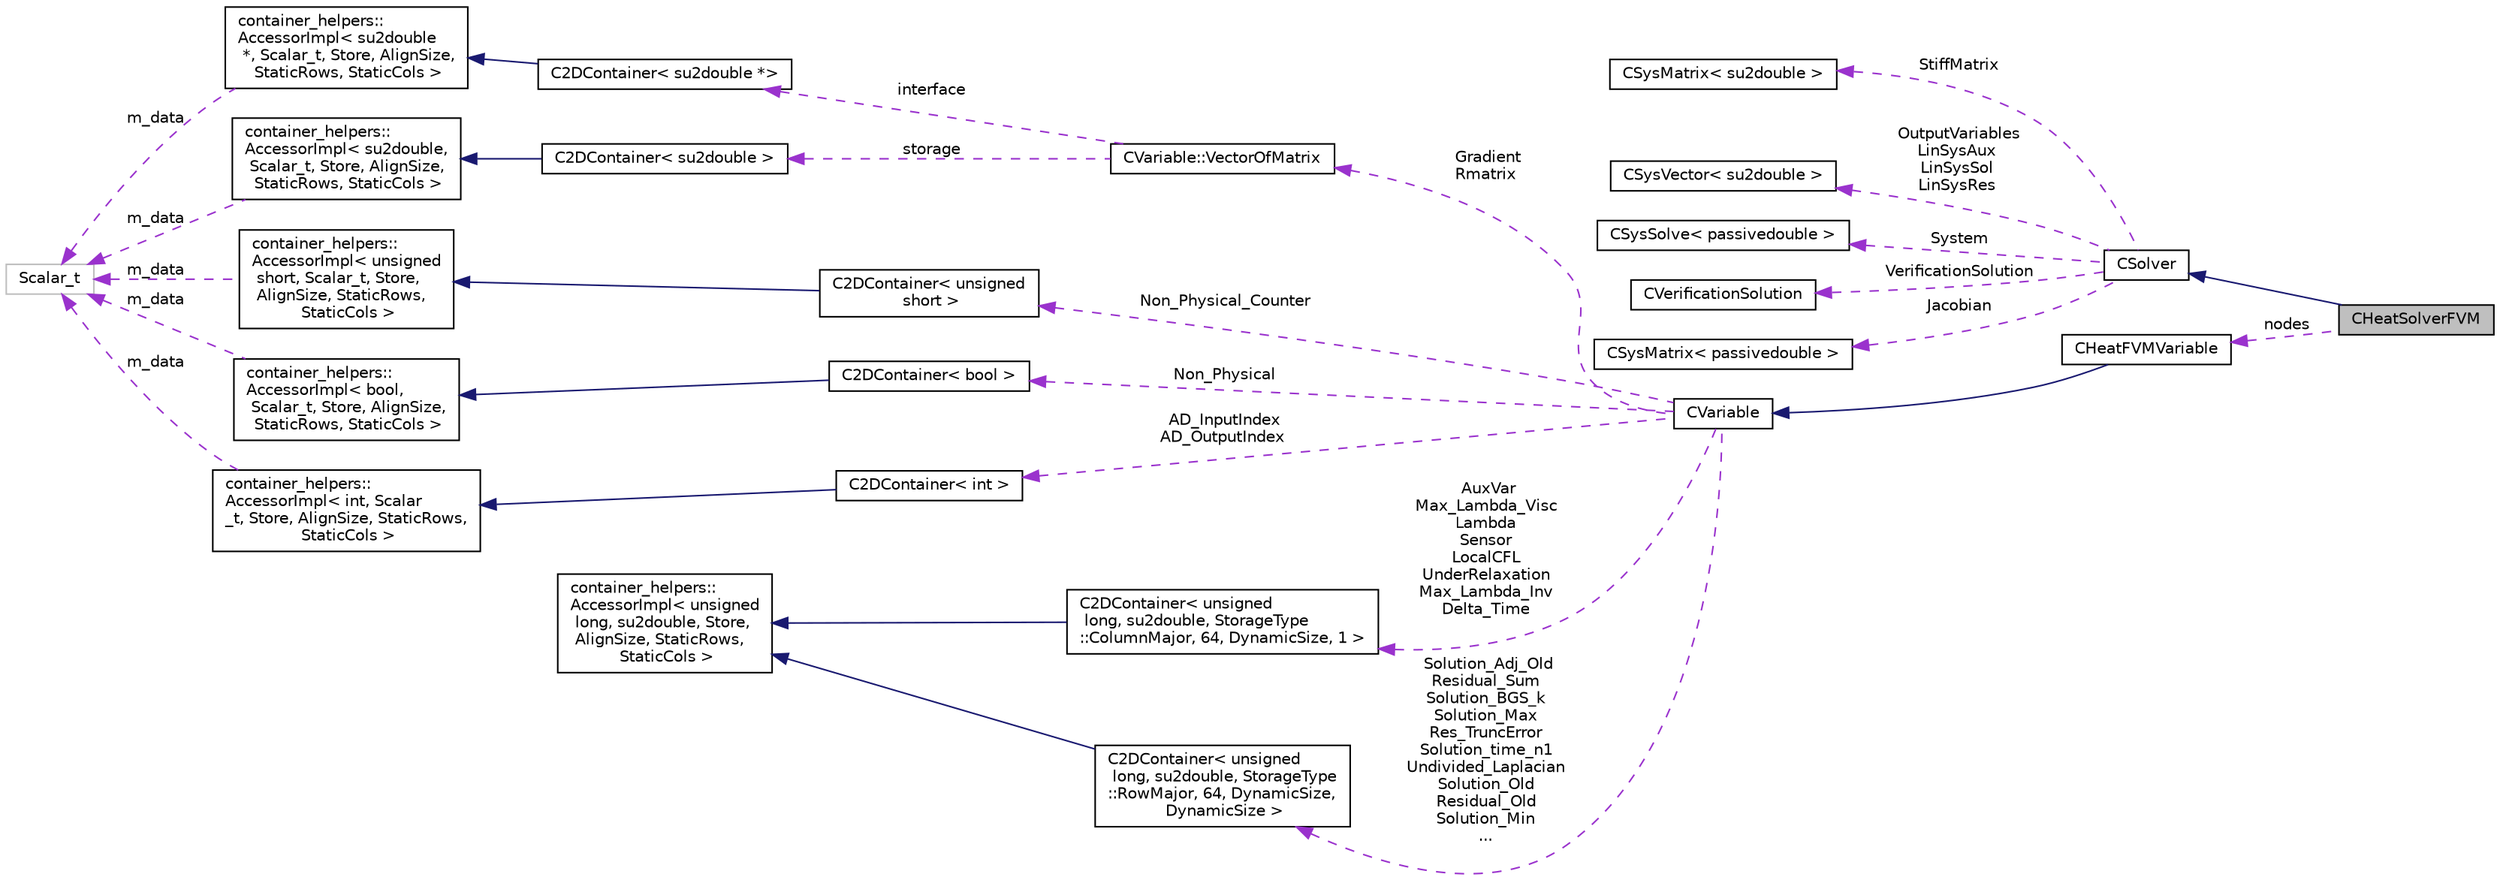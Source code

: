 digraph "CHeatSolverFVM"
{
  edge [fontname="Helvetica",fontsize="10",labelfontname="Helvetica",labelfontsize="10"];
  node [fontname="Helvetica",fontsize="10",shape=record];
  rankdir="LR";
  Node2 [label="CHeatSolverFVM",height=0.2,width=0.4,color="black", fillcolor="grey75", style="filled", fontcolor="black"];
  Node3 -> Node2 [dir="back",color="midnightblue",fontsize="10",style="solid",fontname="Helvetica"];
  Node3 [label="CSolver",height=0.2,width=0.4,color="black", fillcolor="white", style="filled",URL="$class_c_solver.html",tooltip="Main class for defining the PDE solution, it requires a child class for each particular solver (Euler..."];
  Node4 -> Node3 [dir="back",color="darkorchid3",fontsize="10",style="dashed",label=" StiffMatrix" ,fontname="Helvetica"];
  Node4 [label="CSysMatrix\< su2double \>",height=0.2,width=0.4,color="black", fillcolor="white", style="filled",URL="$class_c_sys_matrix.html"];
  Node5 -> Node3 [dir="back",color="darkorchid3",fontsize="10",style="dashed",label=" OutputVariables\nLinSysAux\nLinSysSol\nLinSysRes" ,fontname="Helvetica"];
  Node5 [label="CSysVector\< su2double \>",height=0.2,width=0.4,color="black", fillcolor="white", style="filled",URL="$class_c_sys_vector.html"];
  Node6 -> Node3 [dir="back",color="darkorchid3",fontsize="10",style="dashed",label=" System" ,fontname="Helvetica"];
  Node6 [label="CSysSolve\< passivedouble \>",height=0.2,width=0.4,color="black", fillcolor="white", style="filled",URL="$class_c_sys_solve.html"];
  Node7 -> Node3 [dir="back",color="darkorchid3",fontsize="10",style="dashed",label=" VerificationSolution" ,fontname="Helvetica"];
  Node7 [label="CVerificationSolution",height=0.2,width=0.4,color="black", fillcolor="white", style="filled",URL="$class_c_verification_solution.html",tooltip="Class for holding verification PDE solutions, e.g., phi = phi(x,y,z,t), used for initial conditions..."];
  Node8 -> Node3 [dir="back",color="darkorchid3",fontsize="10",style="dashed",label=" Jacobian" ,fontname="Helvetica"];
  Node8 [label="CSysMatrix\< passivedouble \>",height=0.2,width=0.4,color="black", fillcolor="white", style="filled",URL="$class_c_sys_matrix.html"];
  Node9 -> Node2 [dir="back",color="darkorchid3",fontsize="10",style="dashed",label=" nodes" ,fontname="Helvetica"];
  Node9 [label="CHeatFVMVariable",height=0.2,width=0.4,color="black", fillcolor="white", style="filled",URL="$class_c_heat_f_v_m_variable.html",tooltip="Class for defining the variables of the finite-volume heat equation solver. "];
  Node10 -> Node9 [dir="back",color="midnightblue",fontsize="10",style="solid",fontname="Helvetica"];
  Node10 [label="CVariable",height=0.2,width=0.4,color="black", fillcolor="white", style="filled",URL="$class_c_variable.html",tooltip="Main class for defining the variables. "];
  Node11 -> Node10 [dir="back",color="darkorchid3",fontsize="10",style="dashed",label=" Gradient\nRmatrix" ,fontname="Helvetica"];
  Node11 [label="CVariable::VectorOfMatrix",height=0.2,width=0.4,color="black", fillcolor="white", style="filled",URL="$struct_c_variable_1_1_vector_of_matrix.html"];
  Node12 -> Node11 [dir="back",color="darkorchid3",fontsize="10",style="dashed",label=" interface" ,fontname="Helvetica"];
  Node12 [label="C2DContainer\< su2double *\>",height=0.2,width=0.4,color="black", fillcolor="white", style="filled",URL="$class_c2_d_container.html"];
  Node13 -> Node12 [dir="back",color="midnightblue",fontsize="10",style="solid",fontname="Helvetica"];
  Node13 [label="container_helpers::\lAccessorImpl\< su2double\l *, Scalar_t, Store, AlignSize,\l StaticRows, StaticCols \>",height=0.2,width=0.4,color="black", fillcolor="white", style="filled",URL="$classcontainer__helpers_1_1_accessor_impl.html"];
  Node14 -> Node13 [dir="back",color="darkorchid3",fontsize="10",style="dashed",label=" m_data" ,fontname="Helvetica"];
  Node14 [label="Scalar_t",height=0.2,width=0.4,color="grey75", fillcolor="white", style="filled"];
  Node15 -> Node11 [dir="back",color="darkorchid3",fontsize="10",style="dashed",label=" storage" ,fontname="Helvetica"];
  Node15 [label="C2DContainer\< su2double \>",height=0.2,width=0.4,color="black", fillcolor="white", style="filled",URL="$class_c2_d_container.html"];
  Node16 -> Node15 [dir="back",color="midnightblue",fontsize="10",style="solid",fontname="Helvetica"];
  Node16 [label="container_helpers::\lAccessorImpl\< su2double,\l Scalar_t, Store, AlignSize,\l StaticRows, StaticCols \>",height=0.2,width=0.4,color="black", fillcolor="white", style="filled",URL="$classcontainer__helpers_1_1_accessor_impl.html"];
  Node14 -> Node16 [dir="back",color="darkorchid3",fontsize="10",style="dashed",label=" m_data" ,fontname="Helvetica"];
  Node17 -> Node10 [dir="back",color="darkorchid3",fontsize="10",style="dashed",label=" Non_Physical_Counter" ,fontname="Helvetica"];
  Node17 [label="C2DContainer\< unsigned\l short \>",height=0.2,width=0.4,color="black", fillcolor="white", style="filled",URL="$class_c2_d_container.html"];
  Node18 -> Node17 [dir="back",color="midnightblue",fontsize="10",style="solid",fontname="Helvetica"];
  Node18 [label="container_helpers::\lAccessorImpl\< unsigned\l short, Scalar_t, Store,\l AlignSize, StaticRows,\l StaticCols \>",height=0.2,width=0.4,color="black", fillcolor="white", style="filled",URL="$classcontainer__helpers_1_1_accessor_impl.html"];
  Node14 -> Node18 [dir="back",color="darkorchid3",fontsize="10",style="dashed",label=" m_data" ,fontname="Helvetica"];
  Node19 -> Node10 [dir="back",color="darkorchid3",fontsize="10",style="dashed",label=" AuxVar\nMax_Lambda_Visc\nLambda\nSensor\nLocalCFL\nUnderRelaxation\nMax_Lambda_Inv\nDelta_Time" ,fontname="Helvetica"];
  Node19 [label="C2DContainer\< unsigned\l long, su2double, StorageType\l::ColumnMajor, 64, DynamicSize, 1 \>",height=0.2,width=0.4,color="black", fillcolor="white", style="filled",URL="$class_c2_d_container.html"];
  Node20 -> Node19 [dir="back",color="midnightblue",fontsize="10",style="solid",fontname="Helvetica"];
  Node20 [label="container_helpers::\lAccessorImpl\< unsigned\l long, su2double, Store,\l AlignSize, StaticRows,\l StaticCols \>",height=0.2,width=0.4,color="black", fillcolor="white", style="filled",URL="$classcontainer__helpers_1_1_accessor_impl.html"];
  Node21 -> Node10 [dir="back",color="darkorchid3",fontsize="10",style="dashed",label=" Non_Physical" ,fontname="Helvetica"];
  Node21 [label="C2DContainer\< bool \>",height=0.2,width=0.4,color="black", fillcolor="white", style="filled",URL="$class_c2_d_container.html"];
  Node22 -> Node21 [dir="back",color="midnightblue",fontsize="10",style="solid",fontname="Helvetica"];
  Node22 [label="container_helpers::\lAccessorImpl\< bool,\l Scalar_t, Store, AlignSize,\l StaticRows, StaticCols \>",height=0.2,width=0.4,color="black", fillcolor="white", style="filled",URL="$classcontainer__helpers_1_1_accessor_impl.html"];
  Node14 -> Node22 [dir="back",color="darkorchid3",fontsize="10",style="dashed",label=" m_data" ,fontname="Helvetica"];
  Node23 -> Node10 [dir="back",color="darkorchid3",fontsize="10",style="dashed",label=" AD_InputIndex\nAD_OutputIndex" ,fontname="Helvetica"];
  Node23 [label="C2DContainer\< int \>",height=0.2,width=0.4,color="black", fillcolor="white", style="filled",URL="$class_c2_d_container.html"];
  Node24 -> Node23 [dir="back",color="midnightblue",fontsize="10",style="solid",fontname="Helvetica"];
  Node24 [label="container_helpers::\lAccessorImpl\< int, Scalar\l_t, Store, AlignSize, StaticRows,\l StaticCols \>",height=0.2,width=0.4,color="black", fillcolor="white", style="filled",URL="$classcontainer__helpers_1_1_accessor_impl.html"];
  Node14 -> Node24 [dir="back",color="darkorchid3",fontsize="10",style="dashed",label=" m_data" ,fontname="Helvetica"];
  Node25 -> Node10 [dir="back",color="darkorchid3",fontsize="10",style="dashed",label=" Solution_Adj_Old\nResidual_Sum\nSolution_BGS_k\nSolution_Max\nRes_TruncError\nSolution_time_n1\nUndivided_Laplacian\nSolution_Old\nResidual_Old\nSolution_Min\n..." ,fontname="Helvetica"];
  Node25 [label="C2DContainer\< unsigned\l long, su2double, StorageType\l::RowMajor, 64, DynamicSize,\l DynamicSize \>",height=0.2,width=0.4,color="black", fillcolor="white", style="filled",URL="$class_c2_d_container.html"];
  Node20 -> Node25 [dir="back",color="midnightblue",fontsize="10",style="solid",fontname="Helvetica"];
}
